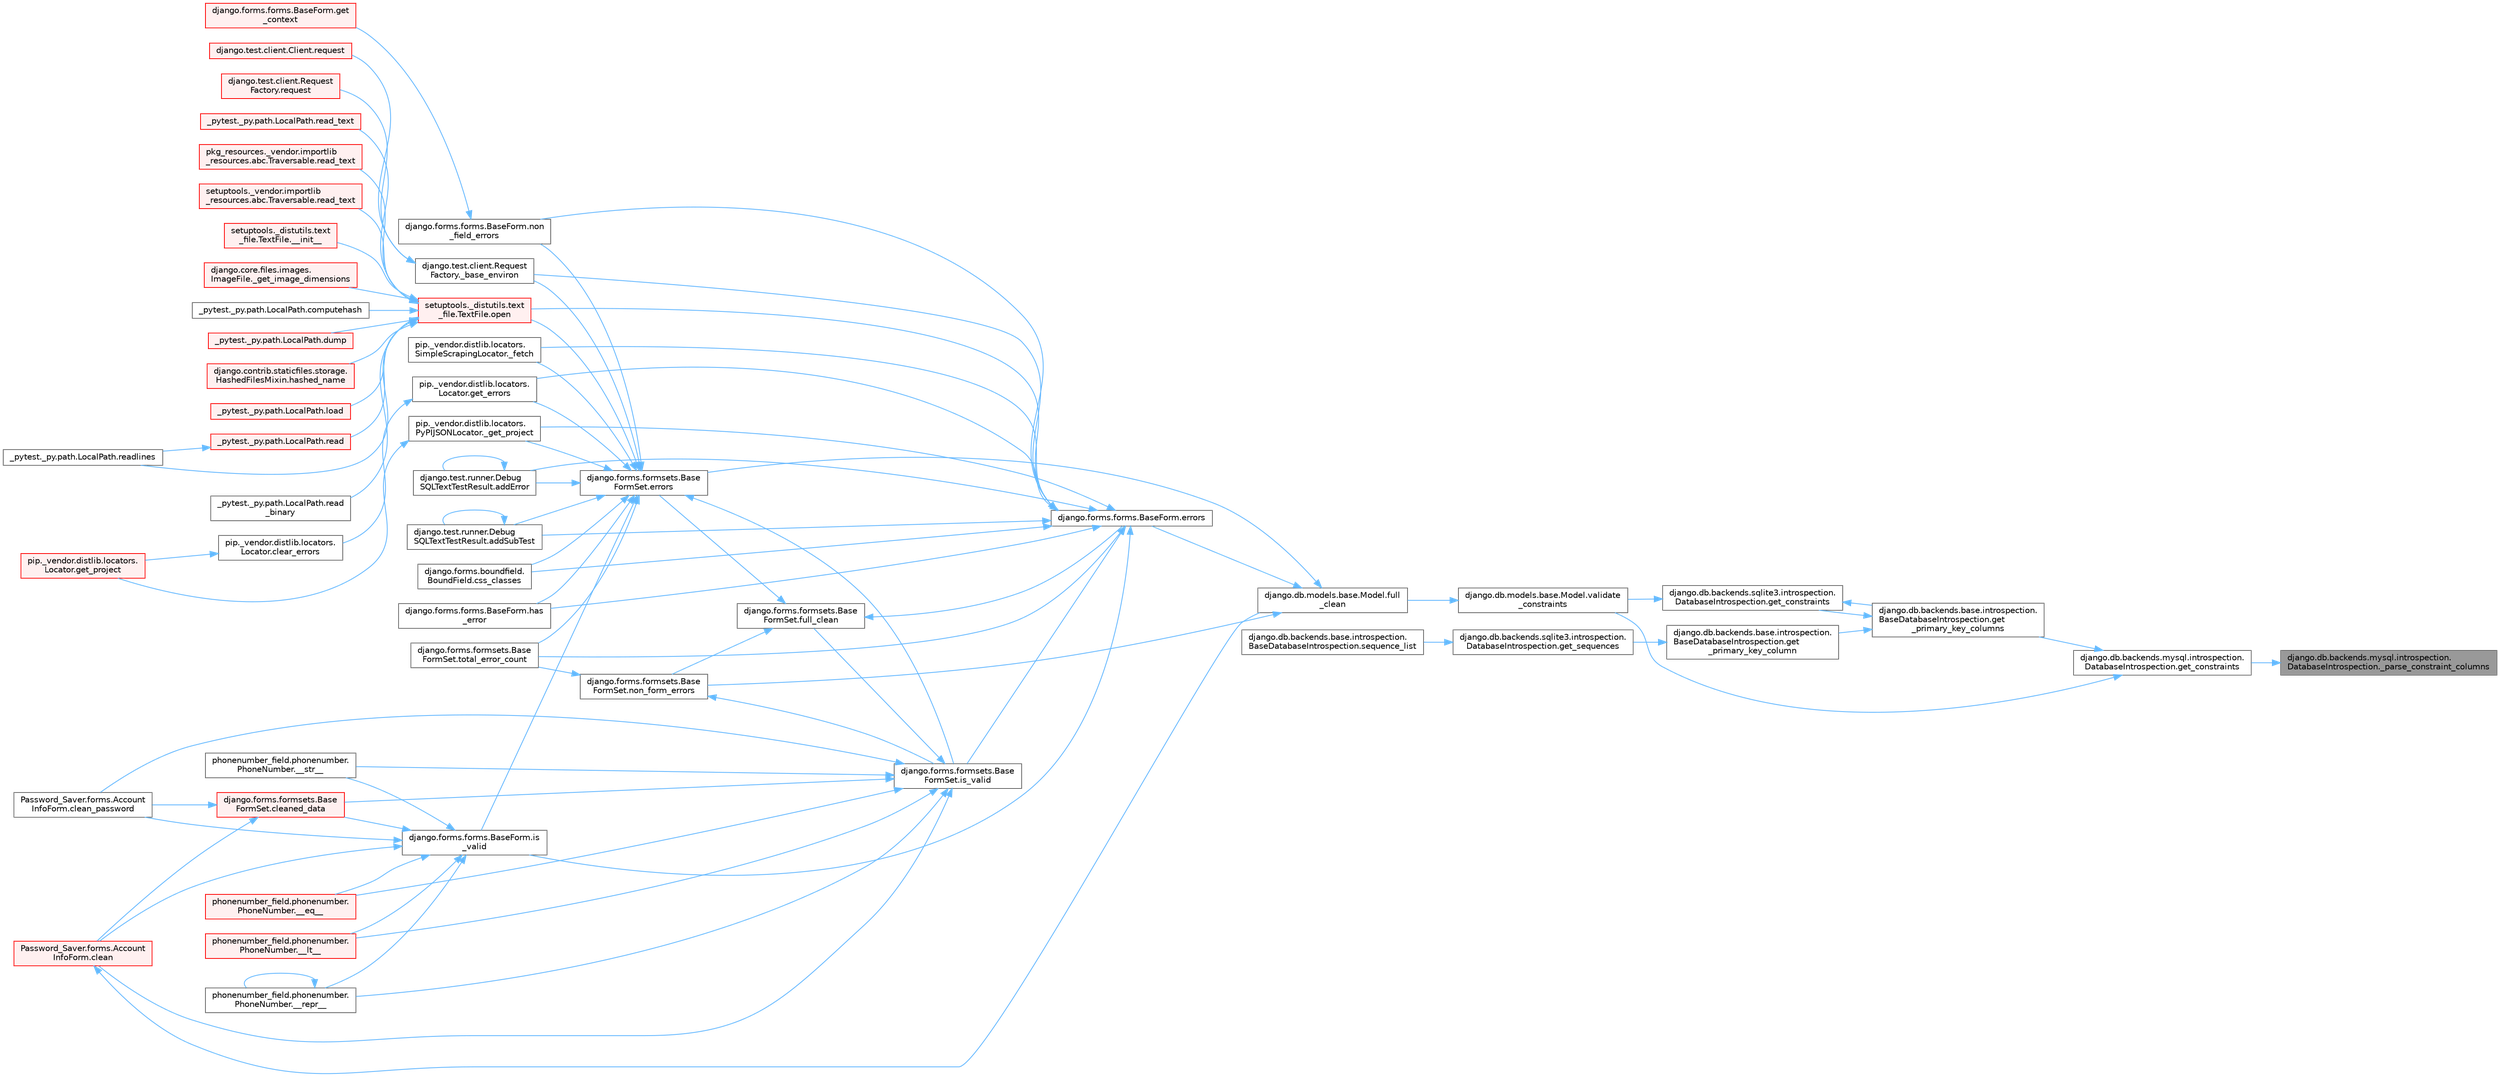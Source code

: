 digraph "django.db.backends.mysql.introspection.DatabaseIntrospection._parse_constraint_columns"
{
 // LATEX_PDF_SIZE
  bgcolor="transparent";
  edge [fontname=Helvetica,fontsize=10,labelfontname=Helvetica,labelfontsize=10];
  node [fontname=Helvetica,fontsize=10,shape=box,height=0.2,width=0.4];
  rankdir="RL";
  Node1 [id="Node000001",label="django.db.backends.mysql.introspection.\lDatabaseIntrospection._parse_constraint_columns",height=0.2,width=0.4,color="gray40", fillcolor="grey60", style="filled", fontcolor="black",tooltip=" "];
  Node1 -> Node2 [id="edge1_Node000001_Node000002",dir="back",color="steelblue1",style="solid",tooltip=" "];
  Node2 [id="Node000002",label="django.db.backends.mysql.introspection.\lDatabaseIntrospection.get_constraints",height=0.2,width=0.4,color="grey40", fillcolor="white", style="filled",URL="$classdjango_1_1db_1_1backends_1_1mysql_1_1introspection_1_1_database_introspection.html#ab64b4a0ae5e1a045a498349986a1cd17",tooltip=" "];
  Node2 -> Node3 [id="edge2_Node000002_Node000003",dir="back",color="steelblue1",style="solid",tooltip=" "];
  Node3 [id="Node000003",label="django.db.backends.base.introspection.\lBaseDatabaseIntrospection.get\l_primary_key_columns",height=0.2,width=0.4,color="grey40", fillcolor="white", style="filled",URL="$classdjango_1_1db_1_1backends_1_1base_1_1introspection_1_1_base_database_introspection.html#a73c7324f1a12dbe61b5618caa90219c6",tooltip=" "];
  Node3 -> Node4 [id="edge3_Node000003_Node000004",dir="back",color="steelblue1",style="solid",tooltip=" "];
  Node4 [id="Node000004",label="django.db.backends.sqlite3.introspection.\lDatabaseIntrospection.get_constraints",height=0.2,width=0.4,color="grey40", fillcolor="white", style="filled",URL="$classdjango_1_1db_1_1backends_1_1sqlite3_1_1introspection_1_1_database_introspection.html#a4f9b970311726f2a009c4d6c41978584",tooltip=" "];
  Node4 -> Node3 [id="edge4_Node000004_Node000003",dir="back",color="steelblue1",style="solid",tooltip=" "];
  Node4 -> Node5 [id="edge5_Node000004_Node000005",dir="back",color="steelblue1",style="solid",tooltip=" "];
  Node5 [id="Node000005",label="django.db.models.base.Model.validate\l_constraints",height=0.2,width=0.4,color="grey40", fillcolor="white", style="filled",URL="$classdjango_1_1db_1_1models_1_1base_1_1_model.html#af6f277f8e822324745ea37a39c2ede5e",tooltip=" "];
  Node5 -> Node6 [id="edge6_Node000005_Node000006",dir="back",color="steelblue1",style="solid",tooltip=" "];
  Node6 [id="Node000006",label="django.db.models.base.Model.full\l_clean",height=0.2,width=0.4,color="grey40", fillcolor="white", style="filled",URL="$classdjango_1_1db_1_1models_1_1base_1_1_model.html#a2e68bd042bd3e52b086f8838eeaa416f",tooltip=" "];
  Node6 -> Node7 [id="edge7_Node000006_Node000007",dir="back",color="steelblue1",style="solid",tooltip=" "];
  Node7 [id="Node000007",label="django.forms.forms.BaseForm.errors",height=0.2,width=0.4,color="grey40", fillcolor="white", style="filled",URL="$classdjango_1_1forms_1_1forms_1_1_base_form.html#aca47cb75eb6c321d1c429b33eca94d49",tooltip=" "];
  Node7 -> Node8 [id="edge8_Node000007_Node000008",dir="back",color="steelblue1",style="solid",tooltip=" "];
  Node8 [id="Node000008",label="django.test.client.Request\lFactory._base_environ",height=0.2,width=0.4,color="grey40", fillcolor="white", style="filled",URL="$classdjango_1_1test_1_1client_1_1_request_factory.html#ab650654b992f4e9fc9e30bd0442973c1",tooltip=" "];
  Node8 -> Node9 [id="edge9_Node000008_Node000009",dir="back",color="steelblue1",style="solid",tooltip=" "];
  Node9 [id="Node000009",label="django.test.client.Client.request",height=0.2,width=0.4,color="red", fillcolor="#FFF0F0", style="filled",URL="$classdjango_1_1test_1_1client_1_1_client.html#a2f51c5251142ab6503937051936e33fa",tooltip=" "];
  Node8 -> Node3182 [id="edge10_Node000008_Node003182",dir="back",color="steelblue1",style="solid",tooltip=" "];
  Node3182 [id="Node003182",label="django.test.client.Request\lFactory.request",height=0.2,width=0.4,color="red", fillcolor="#FFF0F0", style="filled",URL="$classdjango_1_1test_1_1client_1_1_request_factory.html#adae411ab0df6839c5364b647e4dc63ad",tooltip=" "];
  Node7 -> Node599 [id="edge11_Node000007_Node000599",dir="back",color="steelblue1",style="solid",tooltip=" "];
  Node599 [id="Node000599",label="pip._vendor.distlib.locators.\lSimpleScrapingLocator._fetch",height=0.2,width=0.4,color="grey40", fillcolor="white", style="filled",URL="$classpip_1_1__vendor_1_1distlib_1_1locators_1_1_simple_scraping_locator.html#a72156eb8243de03d8881db3caaa60b8c",tooltip=" "];
  Node7 -> Node600 [id="edge12_Node000007_Node000600",dir="back",color="steelblue1",style="solid",tooltip=" "];
  Node600 [id="Node000600",label="pip._vendor.distlib.locators.\lPyPIJSONLocator._get_project",height=0.2,width=0.4,color="grey40", fillcolor="white", style="filled",URL="$classpip_1_1__vendor_1_1distlib_1_1locators_1_1_py_p_i_j_s_o_n_locator.html#ab5b95d18130e47c0bedca04d7b010bf6",tooltip=" "];
  Node600 -> Node601 [id="edge13_Node000600_Node000601",dir="back",color="steelblue1",style="solid",tooltip=" "];
  Node601 [id="Node000601",label="pip._vendor.distlib.locators.\lLocator.get_project",height=0.2,width=0.4,color="red", fillcolor="#FFF0F0", style="filled",URL="$classpip_1_1__vendor_1_1distlib_1_1locators_1_1_locator.html#a14b49f16a55d384842037850d5224ce8",tooltip=" "];
  Node7 -> Node1792 [id="edge14_Node000007_Node001792",dir="back",color="steelblue1",style="solid",tooltip=" "];
  Node1792 [id="Node001792",label="django.test.runner.Debug\lSQLTextTestResult.addError",height=0.2,width=0.4,color="grey40", fillcolor="white", style="filled",URL="$classdjango_1_1test_1_1runner_1_1_debug_s_q_l_text_test_result.html#a398c116f3b7d25563a21e81178271a8a",tooltip=" "];
  Node1792 -> Node1792 [id="edge15_Node001792_Node001792",dir="back",color="steelblue1",style="solid",tooltip=" "];
  Node7 -> Node1793 [id="edge16_Node000007_Node001793",dir="back",color="steelblue1",style="solid",tooltip=" "];
  Node1793 [id="Node001793",label="django.test.runner.Debug\lSQLTextTestResult.addSubTest",height=0.2,width=0.4,color="grey40", fillcolor="white", style="filled",URL="$classdjango_1_1test_1_1runner_1_1_debug_s_q_l_text_test_result.html#a65bae0538566d8bc532c972340744b1e",tooltip=" "];
  Node1793 -> Node1793 [id="edge17_Node001793_Node001793",dir="back",color="steelblue1",style="solid",tooltip=" "];
  Node7 -> Node1794 [id="edge18_Node000007_Node001794",dir="back",color="steelblue1",style="solid",tooltip=" "];
  Node1794 [id="Node001794",label="django.forms.boundfield.\lBoundField.css_classes",height=0.2,width=0.4,color="grey40", fillcolor="white", style="filled",URL="$classdjango_1_1forms_1_1boundfield_1_1_bound_field.html#a19d289ef3598c412a0fee978458875bc",tooltip=" "];
  Node7 -> Node1795 [id="edge19_Node000007_Node001795",dir="back",color="steelblue1",style="solid",tooltip=" "];
  Node1795 [id="Node001795",label="pip._vendor.distlib.locators.\lLocator.get_errors",height=0.2,width=0.4,color="grey40", fillcolor="white", style="filled",URL="$classpip_1_1__vendor_1_1distlib_1_1locators_1_1_locator.html#abc5864a47e4cb8c481f44eb1a72f565c",tooltip=" "];
  Node1795 -> Node1796 [id="edge20_Node001795_Node001796",dir="back",color="steelblue1",style="solid",tooltip=" "];
  Node1796 [id="Node001796",label="pip._vendor.distlib.locators.\lLocator.clear_errors",height=0.2,width=0.4,color="grey40", fillcolor="white", style="filled",URL="$classpip_1_1__vendor_1_1distlib_1_1locators_1_1_locator.html#a2a2f7530c5f7c9c5d41d7d8e32852b66",tooltip=" "];
  Node1796 -> Node601 [id="edge21_Node001796_Node000601",dir="back",color="steelblue1",style="solid",tooltip=" "];
  Node7 -> Node1797 [id="edge22_Node000007_Node001797",dir="back",color="steelblue1",style="solid",tooltip=" "];
  Node1797 [id="Node001797",label="django.forms.forms.BaseForm.has\l_error",height=0.2,width=0.4,color="grey40", fillcolor="white", style="filled",URL="$classdjango_1_1forms_1_1forms_1_1_base_form.html#af67d8e47182c8c92ad4cac6441bfeb80",tooltip=" "];
  Node7 -> Node1798 [id="edge23_Node000007_Node001798",dir="back",color="steelblue1",style="solid",tooltip=" "];
  Node1798 [id="Node001798",label="django.forms.forms.BaseForm.is\l_valid",height=0.2,width=0.4,color="grey40", fillcolor="white", style="filled",URL="$classdjango_1_1forms_1_1forms_1_1_base_form.html#a8be15c9eaccca682a18c7d3f13802cc4",tooltip=" "];
  Node1798 -> Node688 [id="edge24_Node001798_Node000688",dir="back",color="steelblue1",style="solid",tooltip=" "];
  Node688 [id="Node000688",label="phonenumber_field.phonenumber.\lPhoneNumber.__eq__",height=0.2,width=0.4,color="red", fillcolor="#FFF0F0", style="filled",URL="$classphonenumber__field_1_1phonenumber_1_1_phone_number.html#a999c32cd1bfa2dd5c7df70781b09c68b",tooltip=" "];
  Node1798 -> Node689 [id="edge25_Node001798_Node000689",dir="back",color="steelblue1",style="solid",tooltip=" "];
  Node689 [id="Node000689",label="phonenumber_field.phonenumber.\lPhoneNumber.__lt__",height=0.2,width=0.4,color="red", fillcolor="#FFF0F0", style="filled",URL="$classphonenumber__field_1_1phonenumber_1_1_phone_number.html#ab94d02fbeda1355644c6c1b3d6f3d9ba",tooltip=" "];
  Node1798 -> Node690 [id="edge26_Node001798_Node000690",dir="back",color="steelblue1",style="solid",tooltip=" "];
  Node690 [id="Node000690",label="phonenumber_field.phonenumber.\lPhoneNumber.__repr__",height=0.2,width=0.4,color="grey40", fillcolor="white", style="filled",URL="$classphonenumber__field_1_1phonenumber_1_1_phone_number.html#a5420c965a5ecfad87cb6bce245cd91a5",tooltip=" "];
  Node690 -> Node690 [id="edge27_Node000690_Node000690",dir="back",color="steelblue1",style="solid",tooltip=" "];
  Node1798 -> Node691 [id="edge28_Node001798_Node000691",dir="back",color="steelblue1",style="solid",tooltip=" "];
  Node691 [id="Node000691",label="phonenumber_field.phonenumber.\lPhoneNumber.__str__",height=0.2,width=0.4,color="grey40", fillcolor="white", style="filled",URL="$classphonenumber__field_1_1phonenumber_1_1_phone_number.html#a773f55fba29310ea2218e4bbca83ba6d",tooltip=" "];
  Node1798 -> Node659 [id="edge29_Node001798_Node000659",dir="back",color="steelblue1",style="solid",tooltip=" "];
  Node659 [id="Node000659",label="Password_Saver.forms.Account\lInfoForm.clean",height=0.2,width=0.4,color="red", fillcolor="#FFF0F0", style="filled",URL="$class_password___saver_1_1forms_1_1_account_info_form.html#a89126d6030ebafc64c8aeeb352113c54",tooltip=" "];
  Node659 -> Node6 [id="edge30_Node000659_Node000006",dir="back",color="steelblue1",style="solid",tooltip=" "];
  Node1798 -> Node662 [id="edge31_Node001798_Node000662",dir="back",color="steelblue1",style="solid",tooltip=" "];
  Node662 [id="Node000662",label="Password_Saver.forms.Account\lInfoForm.clean_password",height=0.2,width=0.4,color="grey40", fillcolor="white", style="filled",URL="$class_password___saver_1_1forms_1_1_account_info_form.html#a6397d8e90a910bed34ed0ebcf5f74a4e",tooltip=" "];
  Node1798 -> Node652 [id="edge32_Node001798_Node000652",dir="back",color="steelblue1",style="solid",tooltip=" "];
  Node652 [id="Node000652",label="django.forms.formsets.Base\lFormSet.cleaned_data",height=0.2,width=0.4,color="red", fillcolor="#FFF0F0", style="filled",URL="$classdjango_1_1forms_1_1formsets_1_1_base_form_set.html#ae51d85dd3faa160668adba372c4e87f7",tooltip=" "];
  Node652 -> Node659 [id="edge33_Node000652_Node000659",dir="back",color="steelblue1",style="solid",tooltip=" "];
  Node652 -> Node662 [id="edge34_Node000652_Node000662",dir="back",color="steelblue1",style="solid",tooltip=" "];
  Node7 -> Node687 [id="edge35_Node000007_Node000687",dir="back",color="steelblue1",style="solid",tooltip=" "];
  Node687 [id="Node000687",label="django.forms.formsets.Base\lFormSet.is_valid",height=0.2,width=0.4,color="grey40", fillcolor="white", style="filled",URL="$classdjango_1_1forms_1_1formsets_1_1_base_form_set.html#a713477cfb7c01e723400df62b49c250c",tooltip=" "];
  Node687 -> Node688 [id="edge36_Node000687_Node000688",dir="back",color="steelblue1",style="solid",tooltip=" "];
  Node687 -> Node689 [id="edge37_Node000687_Node000689",dir="back",color="steelblue1",style="solid",tooltip=" "];
  Node687 -> Node690 [id="edge38_Node000687_Node000690",dir="back",color="steelblue1",style="solid",tooltip=" "];
  Node687 -> Node691 [id="edge39_Node000687_Node000691",dir="back",color="steelblue1",style="solid",tooltip=" "];
  Node687 -> Node659 [id="edge40_Node000687_Node000659",dir="back",color="steelblue1",style="solid",tooltip=" "];
  Node687 -> Node662 [id="edge41_Node000687_Node000662",dir="back",color="steelblue1",style="solid",tooltip=" "];
  Node687 -> Node652 [id="edge42_Node000687_Node000652",dir="back",color="steelblue1",style="solid",tooltip=" "];
  Node687 -> Node685 [id="edge43_Node000687_Node000685",dir="back",color="steelblue1",style="solid",tooltip=" "];
  Node685 [id="Node000685",label="django.forms.formsets.Base\lFormSet.full_clean",height=0.2,width=0.4,color="grey40", fillcolor="white", style="filled",URL="$classdjango_1_1forms_1_1formsets_1_1_base_form_set.html#aa475bdb58853c14bfcd93bd7b494e3b1",tooltip=" "];
  Node685 -> Node7 [id="edge44_Node000685_Node000007",dir="back",color="steelblue1",style="solid",tooltip=" "];
  Node685 -> Node598 [id="edge45_Node000685_Node000598",dir="back",color="steelblue1",style="solid",tooltip=" "];
  Node598 [id="Node000598",label="django.forms.formsets.Base\lFormSet.errors",height=0.2,width=0.4,color="grey40", fillcolor="white", style="filled",URL="$classdjango_1_1forms_1_1formsets_1_1_base_form_set.html#a9e249e2240c3ae2775249e3d3da42020",tooltip=" "];
  Node598 -> Node8 [id="edge46_Node000598_Node000008",dir="back",color="steelblue1",style="solid",tooltip=" "];
  Node598 -> Node599 [id="edge47_Node000598_Node000599",dir="back",color="steelblue1",style="solid",tooltip=" "];
  Node598 -> Node600 [id="edge48_Node000598_Node000600",dir="back",color="steelblue1",style="solid",tooltip=" "];
  Node598 -> Node1792 [id="edge49_Node000598_Node001792",dir="back",color="steelblue1",style="solid",tooltip=" "];
  Node598 -> Node1793 [id="edge50_Node000598_Node001793",dir="back",color="steelblue1",style="solid",tooltip=" "];
  Node598 -> Node1794 [id="edge51_Node000598_Node001794",dir="back",color="steelblue1",style="solid",tooltip=" "];
  Node598 -> Node1795 [id="edge52_Node000598_Node001795",dir="back",color="steelblue1",style="solid",tooltip=" "];
  Node598 -> Node1797 [id="edge53_Node000598_Node001797",dir="back",color="steelblue1",style="solid",tooltip=" "];
  Node598 -> Node1798 [id="edge54_Node000598_Node001798",dir="back",color="steelblue1",style="solid",tooltip=" "];
  Node598 -> Node687 [id="edge55_Node000598_Node000687",dir="back",color="steelblue1",style="solid",tooltip=" "];
  Node598 -> Node1799 [id="edge56_Node000598_Node001799",dir="back",color="steelblue1",style="solid",tooltip=" "];
  Node1799 [id="Node001799",label="django.forms.forms.BaseForm.non\l_field_errors",height=0.2,width=0.4,color="grey40", fillcolor="white", style="filled",URL="$classdjango_1_1forms_1_1forms_1_1_base_form.html#a713be7c8d25008cf58c90916cb682447",tooltip=" "];
  Node1799 -> Node1800 [id="edge57_Node001799_Node001800",dir="back",color="steelblue1",style="solid",tooltip=" "];
  Node1800 [id="Node001800",label="django.forms.forms.BaseForm.get\l_context",height=0.2,width=0.4,color="red", fillcolor="#FFF0F0", style="filled",URL="$classdjango_1_1forms_1_1forms_1_1_base_form.html#a7aceedfdbb15133ac8342eac420e8dcb",tooltip=" "];
  Node598 -> Node1803 [id="edge58_Node000598_Node001803",dir="back",color="steelblue1",style="solid",tooltip=" "];
  Node1803 [id="Node001803",label="setuptools._distutils.text\l_file.TextFile.open",height=0.2,width=0.4,color="red", fillcolor="#FFF0F0", style="filled",URL="$classsetuptools_1_1__distutils_1_1text__file_1_1_text_file.html#ab568abcef363b1b422cddfead42e68b2",tooltip=" "];
  Node1803 -> Node18 [id="edge59_Node001803_Node000018",dir="back",color="steelblue1",style="solid",tooltip=" "];
  Node18 [id="Node000018",label="setuptools._distutils.text\l_file.TextFile.__init__",height=0.2,width=0.4,color="red", fillcolor="#FFF0F0", style="filled",URL="$classsetuptools_1_1__distutils_1_1text__file_1_1_text_file.html#aeb26f34e394b4e658295391382cc8813",tooltip=" "];
  Node1803 -> Node50 [id="edge60_Node001803_Node000050",dir="back",color="steelblue1",style="solid",tooltip=" "];
  Node50 [id="Node000050",label="django.core.files.images.\lImageFile._get_image_dimensions",height=0.2,width=0.4,color="red", fillcolor="#FFF0F0", style="filled",URL="$classdjango_1_1core_1_1files_1_1images_1_1_image_file.html#a2832e2235f63c851f4652a4ea59ec924",tooltip=" "];
  Node1803 -> Node819 [id="edge61_Node001803_Node000819",dir="back",color="steelblue1",style="solid",tooltip=" "];
  Node819 [id="Node000819",label="_pytest._py.path.LocalPath.computehash",height=0.2,width=0.4,color="grey40", fillcolor="white", style="filled",URL="$class__pytest_1_1__py_1_1path_1_1_local_path.html#aa82d067bed26e6655d315d858254160b",tooltip=" "];
  Node1803 -> Node820 [id="edge62_Node001803_Node000820",dir="back",color="steelblue1",style="solid",tooltip=" "];
  Node820 [id="Node000820",label="_pytest._py.path.LocalPath.dump",height=0.2,width=0.4,color="red", fillcolor="#FFF0F0", style="filled",URL="$class__pytest_1_1__py_1_1path_1_1_local_path.html#a2f45e7b54f2823ed6746a19107ae68b4",tooltip=" "];
  Node1803 -> Node568 [id="edge63_Node001803_Node000568",dir="back",color="steelblue1",style="solid",tooltip=" "];
  Node568 [id="Node000568",label="django.contrib.staticfiles.storage.\lHashedFilesMixin.hashed_name",height=0.2,width=0.4,color="red", fillcolor="#FFF0F0", style="filled",URL="$classdjango_1_1contrib_1_1staticfiles_1_1storage_1_1_hashed_files_mixin.html#aa30283e5d1a2177cf975b44ae95e45e4",tooltip=" "];
  Node1803 -> Node822 [id="edge64_Node001803_Node000822",dir="back",color="steelblue1",style="solid",tooltip=" "];
  Node822 [id="Node000822",label="_pytest._py.path.LocalPath.load",height=0.2,width=0.4,color="red", fillcolor="#FFF0F0", style="filled",URL="$class__pytest_1_1__py_1_1path_1_1_local_path.html#a284b118886fe9a033c146647826faf72",tooltip=" "];
  Node1803 -> Node823 [id="edge65_Node001803_Node000823",dir="back",color="steelblue1",style="solid",tooltip=" "];
  Node823 [id="Node000823",label="_pytest._py.path.LocalPath.read",height=0.2,width=0.4,color="red", fillcolor="#FFF0F0", style="filled",URL="$class__pytest_1_1__py_1_1path_1_1_local_path.html#a8640b65f715ce8a258379deb78a68fd8",tooltip=" "];
  Node823 -> Node1110 [id="edge66_Node000823_Node001110",dir="back",color="steelblue1",style="solid",tooltip=" "];
  Node1110 [id="Node001110",label="_pytest._py.path.LocalPath.readlines",height=0.2,width=0.4,color="grey40", fillcolor="white", style="filled",URL="$class__pytest_1_1__py_1_1path_1_1_local_path.html#ab4ae86092b85919c6d43e793d049c3b3",tooltip=" "];
  Node1803 -> Node859 [id="edge67_Node001803_Node000859",dir="back",color="steelblue1",style="solid",tooltip=" "];
  Node859 [id="Node000859",label="_pytest._py.path.LocalPath.read\l_binary",height=0.2,width=0.4,color="grey40", fillcolor="white", style="filled",URL="$class__pytest_1_1__py_1_1path_1_1_local_path.html#adc47986c47c70f2b5889b85af157cd59",tooltip=" "];
  Node1803 -> Node860 [id="edge68_Node001803_Node000860",dir="back",color="steelblue1",style="solid",tooltip=" "];
  Node860 [id="Node000860",label="_pytest._py.path.LocalPath.read_text",height=0.2,width=0.4,color="red", fillcolor="#FFF0F0", style="filled",URL="$class__pytest_1_1__py_1_1path_1_1_local_path.html#aea3efa14b998c32e27f6604263858398",tooltip=" "];
  Node1803 -> Node1134 [id="edge69_Node001803_Node001134",dir="back",color="steelblue1",style="solid",tooltip=" "];
  Node1134 [id="Node001134",label="pkg_resources._vendor.importlib\l_resources.abc.Traversable.read_text",height=0.2,width=0.4,color="red", fillcolor="#FFF0F0", style="filled",URL="$classpkg__resources_1_1__vendor_1_1importlib__resources_1_1abc_1_1_traversable.html#a2fa0982edeea4b5f1a38953c1d81f10b",tooltip=" "];
  Node1803 -> Node1383 [id="edge70_Node001803_Node001383",dir="back",color="steelblue1",style="solid",tooltip=" "];
  Node1383 [id="Node001383",label="setuptools._vendor.importlib\l_resources.abc.Traversable.read_text",height=0.2,width=0.4,color="red", fillcolor="#FFF0F0", style="filled",URL="$classsetuptools_1_1__vendor_1_1importlib__resources_1_1abc_1_1_traversable.html#aee408e70fdcc58915b97b67f3dd981a3",tooltip=" "];
  Node1803 -> Node1110 [id="edge71_Node001803_Node001110",dir="back",color="steelblue1",style="solid",tooltip=" "];
  Node598 -> Node692 [id="edge72_Node000598_Node000692",dir="back",color="steelblue1",style="solid",tooltip=" "];
  Node692 [id="Node000692",label="django.forms.formsets.Base\lFormSet.total_error_count",height=0.2,width=0.4,color="grey40", fillcolor="white", style="filled",URL="$classdjango_1_1forms_1_1formsets_1_1_base_form_set.html#a3e9cbe55cc991b30b14546a857abb212",tooltip=" "];
  Node685 -> Node686 [id="edge73_Node000685_Node000686",dir="back",color="steelblue1",style="solid",tooltip=" "];
  Node686 [id="Node000686",label="django.forms.formsets.Base\lFormSet.non_form_errors",height=0.2,width=0.4,color="grey40", fillcolor="white", style="filled",URL="$classdjango_1_1forms_1_1formsets_1_1_base_form_set.html#a8b499fb5fdd72c59134bf40aeac2de3c",tooltip=" "];
  Node686 -> Node687 [id="edge74_Node000686_Node000687",dir="back",color="steelblue1",style="solid",tooltip=" "];
  Node686 -> Node692 [id="edge75_Node000686_Node000692",dir="back",color="steelblue1",style="solid",tooltip=" "];
  Node7 -> Node1799 [id="edge76_Node000007_Node001799",dir="back",color="steelblue1",style="solid",tooltip=" "];
  Node7 -> Node1803 [id="edge77_Node000007_Node001803",dir="back",color="steelblue1",style="solid",tooltip=" "];
  Node7 -> Node692 [id="edge78_Node000007_Node000692",dir="back",color="steelblue1",style="solid",tooltip=" "];
  Node6 -> Node598 [id="edge79_Node000006_Node000598",dir="back",color="steelblue1",style="solid",tooltip=" "];
  Node6 -> Node686 [id="edge80_Node000006_Node000686",dir="back",color="steelblue1",style="solid",tooltip=" "];
  Node3 -> Node3183 [id="edge81_Node000003_Node003183",dir="back",color="steelblue1",style="solid",tooltip=" "];
  Node3183 [id="Node003183",label="django.db.backends.base.introspection.\lBaseDatabaseIntrospection.get\l_primary_key_column",height=0.2,width=0.4,color="grey40", fillcolor="white", style="filled",URL="$classdjango_1_1db_1_1backends_1_1base_1_1introspection_1_1_base_database_introspection.html#af291fe20ae2db23b47f8426d13d591ed",tooltip=" "];
  Node3183 -> Node3184 [id="edge82_Node003183_Node003184",dir="back",color="steelblue1",style="solid",tooltip=" "];
  Node3184 [id="Node003184",label="django.db.backends.sqlite3.introspection.\lDatabaseIntrospection.get_sequences",height=0.2,width=0.4,color="grey40", fillcolor="white", style="filled",URL="$classdjango_1_1db_1_1backends_1_1sqlite3_1_1introspection_1_1_database_introspection.html#a36d0587fcc257b1efd2027bb5c4ddc3f",tooltip=" "];
  Node3184 -> Node3185 [id="edge83_Node003184_Node003185",dir="back",color="steelblue1",style="solid",tooltip=" "];
  Node3185 [id="Node003185",label="django.db.backends.base.introspection.\lBaseDatabaseIntrospection.sequence_list",height=0.2,width=0.4,color="grey40", fillcolor="white", style="filled",URL="$classdjango_1_1db_1_1backends_1_1base_1_1introspection_1_1_base_database_introspection.html#a082149e6b1bf2ffda8ce8a541bc386c0",tooltip=" "];
  Node2 -> Node5 [id="edge84_Node000002_Node000005",dir="back",color="steelblue1",style="solid",tooltip=" "];
}
